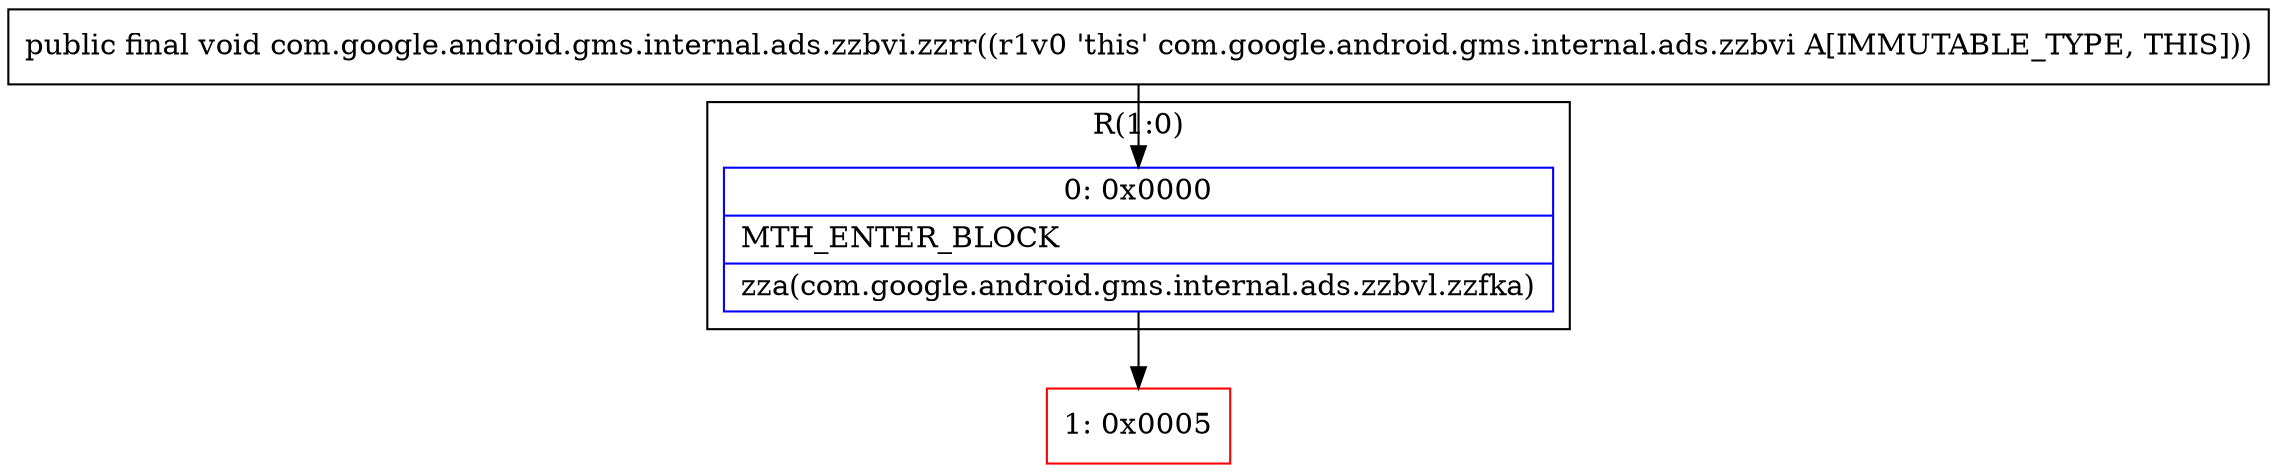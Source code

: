 digraph "CFG forcom.google.android.gms.internal.ads.zzbvi.zzrr()V" {
subgraph cluster_Region_2033574156 {
label = "R(1:0)";
node [shape=record,color=blue];
Node_0 [shape=record,label="{0\:\ 0x0000|MTH_ENTER_BLOCK\l|zza(com.google.android.gms.internal.ads.zzbvl.zzfka)\l}"];
}
Node_1 [shape=record,color=red,label="{1\:\ 0x0005}"];
MethodNode[shape=record,label="{public final void com.google.android.gms.internal.ads.zzbvi.zzrr((r1v0 'this' com.google.android.gms.internal.ads.zzbvi A[IMMUTABLE_TYPE, THIS])) }"];
MethodNode -> Node_0;
Node_0 -> Node_1;
}


